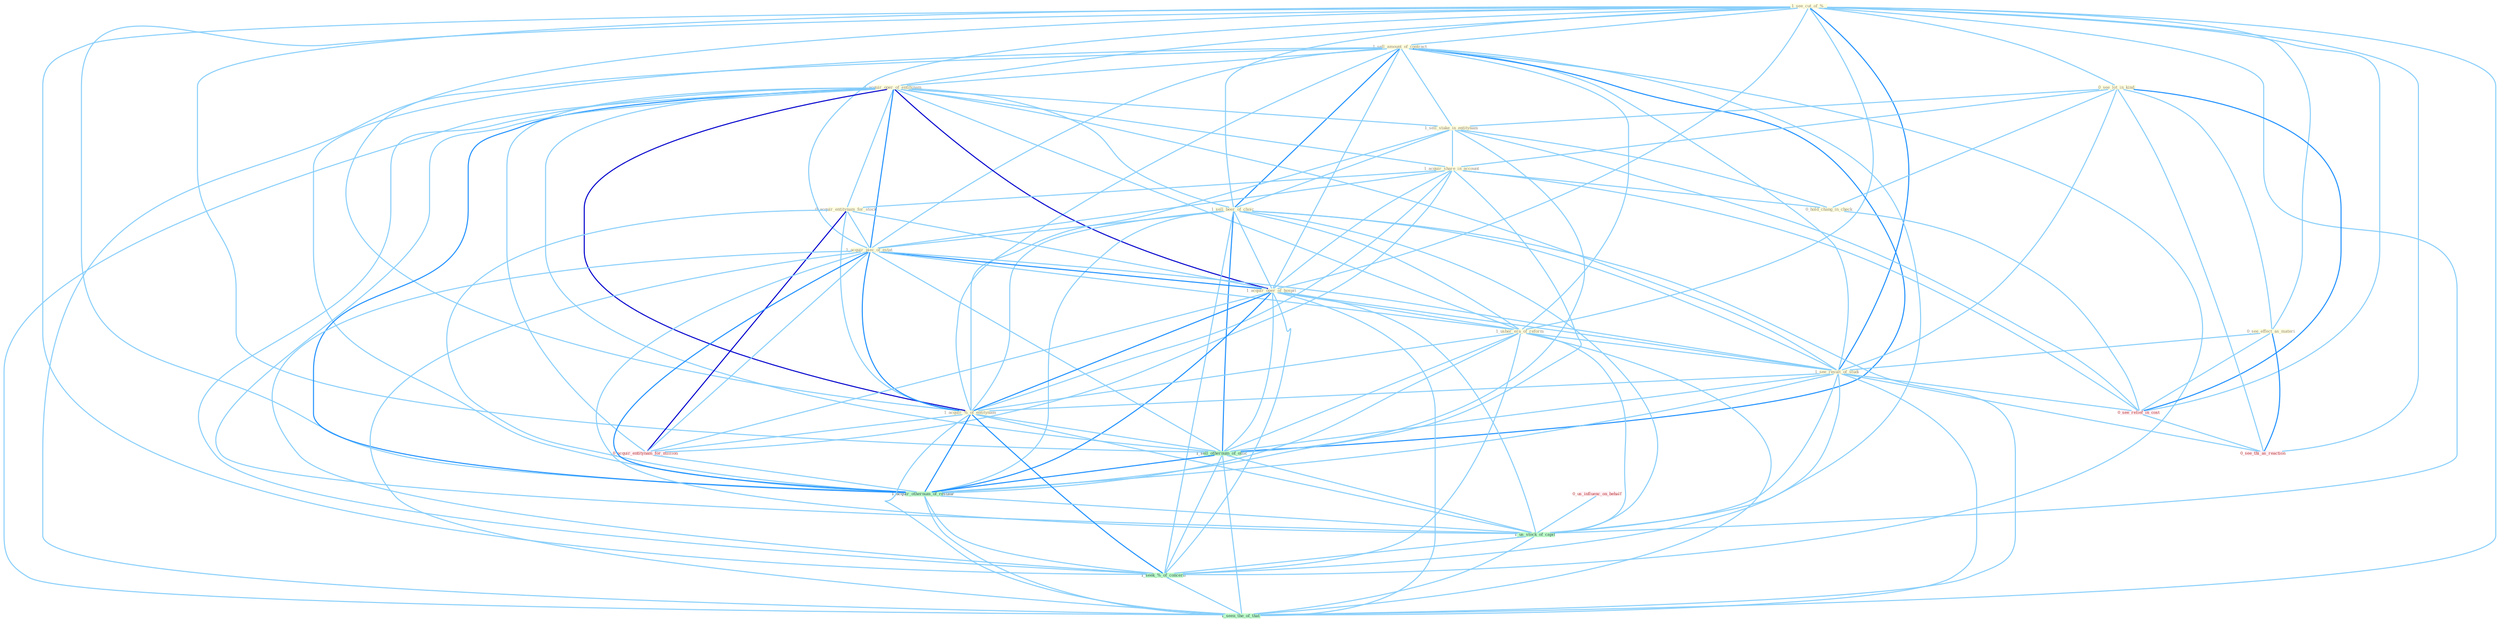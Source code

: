 Graph G{ 
    node
    [shape=polygon,style=filled,width=.5,height=.06,color="#BDFCC9",fixedsize=true,fontsize=4,
    fontcolor="#2f4f4f"];
    {node
    [color="#ffffe0", fontcolor="#8b7d6b"] "1_see_cut_of_% " "1_sell_amount_of_contract " "0_see_lot_in_kind " "1_acquir_oper_of_entitynam " "1_sell_stake_in_entitynam " "1_sell_beer_of_choic " "1_acquir_share_in_account " "0_acquir_entitynam_for_stock " "0_see_effect_as_materi " "0_hold_chang_in_check " "1_acquir_piec_of_estat " "1_acquir_oper_of_hospit " "1_usher_era_of_reform " "1_see_result_of_studi " "1_acquir_%_of_entitynam "}
{node [color="#fff0f5", fontcolor="#b22222"] "0_acquir_entitynam_for_million " "0_us_influenc_on_behalf " "0_see_relief_in_cost " "0_see_thi_as_reaction "}
edge [color="#B0E2FF"];

	"1_see_cut_of_% " -- "1_sell_amount_of_contract " [w="1", color="#87cefa" ];
	"1_see_cut_of_% " -- "0_see_lot_in_kind " [w="1", color="#87cefa" ];
	"1_see_cut_of_% " -- "1_acquir_oper_of_entitynam " [w="1", color="#87cefa" ];
	"1_see_cut_of_% " -- "1_sell_beer_of_choic " [w="1", color="#87cefa" ];
	"1_see_cut_of_% " -- "0_see_effect_as_materi " [w="1", color="#87cefa" ];
	"1_see_cut_of_% " -- "1_acquir_piec_of_estat " [w="1", color="#87cefa" ];
	"1_see_cut_of_% " -- "1_acquir_oper_of_hospit " [w="1", color="#87cefa" ];
	"1_see_cut_of_% " -- "1_usher_era_of_reform " [w="1", color="#87cefa" ];
	"1_see_cut_of_% " -- "1_see_result_of_studi " [w="2", color="#1e90ff" , len=0.8];
	"1_see_cut_of_% " -- "1_acquir_%_of_entitynam " [w="1", color="#87cefa" ];
	"1_see_cut_of_% " -- "1_sell_othernum_of_offic " [w="1", color="#87cefa" ];
	"1_see_cut_of_% " -- "0_see_relief_in_cost " [w="1", color="#87cefa" ];
	"1_see_cut_of_% " -- "0_see_thi_as_reaction " [w="1", color="#87cefa" ];
	"1_see_cut_of_% " -- "1_acquir_othernum_of_restaur " [w="1", color="#87cefa" ];
	"1_see_cut_of_% " -- "1_us_stock_of_capit " [w="1", color="#87cefa" ];
	"1_see_cut_of_% " -- "1_seek_%_of_concern " [w="1", color="#87cefa" ];
	"1_see_cut_of_% " -- "1_seen_the_of_that " [w="1", color="#87cefa" ];
	"1_sell_amount_of_contract " -- "1_acquir_oper_of_entitynam " [w="1", color="#87cefa" ];
	"1_sell_amount_of_contract " -- "1_sell_stake_in_entitynam " [w="1", color="#87cefa" ];
	"1_sell_amount_of_contract " -- "1_sell_beer_of_choic " [w="2", color="#1e90ff" , len=0.8];
	"1_sell_amount_of_contract " -- "1_acquir_piec_of_estat " [w="1", color="#87cefa" ];
	"1_sell_amount_of_contract " -- "1_acquir_oper_of_hospit " [w="1", color="#87cefa" ];
	"1_sell_amount_of_contract " -- "1_usher_era_of_reform " [w="1", color="#87cefa" ];
	"1_sell_amount_of_contract " -- "1_see_result_of_studi " [w="1", color="#87cefa" ];
	"1_sell_amount_of_contract " -- "1_acquir_%_of_entitynam " [w="1", color="#87cefa" ];
	"1_sell_amount_of_contract " -- "1_sell_othernum_of_offic " [w="2", color="#1e90ff" , len=0.8];
	"1_sell_amount_of_contract " -- "1_acquir_othernum_of_restaur " [w="1", color="#87cefa" ];
	"1_sell_amount_of_contract " -- "1_us_stock_of_capit " [w="1", color="#87cefa" ];
	"1_sell_amount_of_contract " -- "1_seek_%_of_concern " [w="1", color="#87cefa" ];
	"1_sell_amount_of_contract " -- "1_seen_the_of_that " [w="1", color="#87cefa" ];
	"0_see_lot_in_kind " -- "1_sell_stake_in_entitynam " [w="1", color="#87cefa" ];
	"0_see_lot_in_kind " -- "1_acquir_share_in_account " [w="1", color="#87cefa" ];
	"0_see_lot_in_kind " -- "0_see_effect_as_materi " [w="1", color="#87cefa" ];
	"0_see_lot_in_kind " -- "0_hold_chang_in_check " [w="1", color="#87cefa" ];
	"0_see_lot_in_kind " -- "1_see_result_of_studi " [w="1", color="#87cefa" ];
	"0_see_lot_in_kind " -- "0_see_relief_in_cost " [w="2", color="#1e90ff" , len=0.8];
	"0_see_lot_in_kind " -- "0_see_thi_as_reaction " [w="1", color="#87cefa" ];
	"1_acquir_oper_of_entitynam " -- "1_sell_stake_in_entitynam " [w="1", color="#87cefa" ];
	"1_acquir_oper_of_entitynam " -- "1_sell_beer_of_choic " [w="1", color="#87cefa" ];
	"1_acquir_oper_of_entitynam " -- "1_acquir_share_in_account " [w="1", color="#87cefa" ];
	"1_acquir_oper_of_entitynam " -- "0_acquir_entitynam_for_stock " [w="1", color="#87cefa" ];
	"1_acquir_oper_of_entitynam " -- "1_acquir_piec_of_estat " [w="2", color="#1e90ff" , len=0.8];
	"1_acquir_oper_of_entitynam " -- "1_acquir_oper_of_hospit " [w="3", color="#0000cd" , len=0.6];
	"1_acquir_oper_of_entitynam " -- "1_usher_era_of_reform " [w="1", color="#87cefa" ];
	"1_acquir_oper_of_entitynam " -- "1_see_result_of_studi " [w="1", color="#87cefa" ];
	"1_acquir_oper_of_entitynam " -- "1_acquir_%_of_entitynam " [w="3", color="#0000cd" , len=0.6];
	"1_acquir_oper_of_entitynam " -- "0_acquir_entitynam_for_million " [w="1", color="#87cefa" ];
	"1_acquir_oper_of_entitynam " -- "1_sell_othernum_of_offic " [w="1", color="#87cefa" ];
	"1_acquir_oper_of_entitynam " -- "1_acquir_othernum_of_restaur " [w="2", color="#1e90ff" , len=0.8];
	"1_acquir_oper_of_entitynam " -- "1_us_stock_of_capit " [w="1", color="#87cefa" ];
	"1_acquir_oper_of_entitynam " -- "1_seek_%_of_concern " [w="1", color="#87cefa" ];
	"1_acquir_oper_of_entitynam " -- "1_seen_the_of_that " [w="1", color="#87cefa" ];
	"1_sell_stake_in_entitynam " -- "1_sell_beer_of_choic " [w="1", color="#87cefa" ];
	"1_sell_stake_in_entitynam " -- "1_acquir_share_in_account " [w="1", color="#87cefa" ];
	"1_sell_stake_in_entitynam " -- "0_hold_chang_in_check " [w="1", color="#87cefa" ];
	"1_sell_stake_in_entitynam " -- "1_acquir_%_of_entitynam " [w="1", color="#87cefa" ];
	"1_sell_stake_in_entitynam " -- "1_sell_othernum_of_offic " [w="1", color="#87cefa" ];
	"1_sell_stake_in_entitynam " -- "0_see_relief_in_cost " [w="1", color="#87cefa" ];
	"1_sell_beer_of_choic " -- "1_acquir_piec_of_estat " [w="1", color="#87cefa" ];
	"1_sell_beer_of_choic " -- "1_acquir_oper_of_hospit " [w="1", color="#87cefa" ];
	"1_sell_beer_of_choic " -- "1_usher_era_of_reform " [w="1", color="#87cefa" ];
	"1_sell_beer_of_choic " -- "1_see_result_of_studi " [w="1", color="#87cefa" ];
	"1_sell_beer_of_choic " -- "1_acquir_%_of_entitynam " [w="1", color="#87cefa" ];
	"1_sell_beer_of_choic " -- "1_sell_othernum_of_offic " [w="2", color="#1e90ff" , len=0.8];
	"1_sell_beer_of_choic " -- "1_acquir_othernum_of_restaur " [w="1", color="#87cefa" ];
	"1_sell_beer_of_choic " -- "1_us_stock_of_capit " [w="1", color="#87cefa" ];
	"1_sell_beer_of_choic " -- "1_seek_%_of_concern " [w="1", color="#87cefa" ];
	"1_sell_beer_of_choic " -- "1_seen_the_of_that " [w="1", color="#87cefa" ];
	"1_acquir_share_in_account " -- "0_acquir_entitynam_for_stock " [w="1", color="#87cefa" ];
	"1_acquir_share_in_account " -- "0_hold_chang_in_check " [w="1", color="#87cefa" ];
	"1_acquir_share_in_account " -- "1_acquir_piec_of_estat " [w="1", color="#87cefa" ];
	"1_acquir_share_in_account " -- "1_acquir_oper_of_hospit " [w="1", color="#87cefa" ];
	"1_acquir_share_in_account " -- "1_acquir_%_of_entitynam " [w="1", color="#87cefa" ];
	"1_acquir_share_in_account " -- "0_acquir_entitynam_for_million " [w="1", color="#87cefa" ];
	"1_acquir_share_in_account " -- "0_see_relief_in_cost " [w="1", color="#87cefa" ];
	"1_acquir_share_in_account " -- "1_acquir_othernum_of_restaur " [w="1", color="#87cefa" ];
	"0_acquir_entitynam_for_stock " -- "1_acquir_piec_of_estat " [w="1", color="#87cefa" ];
	"0_acquir_entitynam_for_stock " -- "1_acquir_oper_of_hospit " [w="1", color="#87cefa" ];
	"0_acquir_entitynam_for_stock " -- "1_acquir_%_of_entitynam " [w="1", color="#87cefa" ];
	"0_acquir_entitynam_for_stock " -- "0_acquir_entitynam_for_million " [w="3", color="#0000cd" , len=0.6];
	"0_acquir_entitynam_for_stock " -- "1_acquir_othernum_of_restaur " [w="1", color="#87cefa" ];
	"0_see_effect_as_materi " -- "1_see_result_of_studi " [w="1", color="#87cefa" ];
	"0_see_effect_as_materi " -- "0_see_relief_in_cost " [w="1", color="#87cefa" ];
	"0_see_effect_as_materi " -- "0_see_thi_as_reaction " [w="2", color="#1e90ff" , len=0.8];
	"0_hold_chang_in_check " -- "0_see_relief_in_cost " [w="1", color="#87cefa" ];
	"1_acquir_piec_of_estat " -- "1_acquir_oper_of_hospit " [w="2", color="#1e90ff" , len=0.8];
	"1_acquir_piec_of_estat " -- "1_usher_era_of_reform " [w="1", color="#87cefa" ];
	"1_acquir_piec_of_estat " -- "1_see_result_of_studi " [w="1", color="#87cefa" ];
	"1_acquir_piec_of_estat " -- "1_acquir_%_of_entitynam " [w="2", color="#1e90ff" , len=0.8];
	"1_acquir_piec_of_estat " -- "0_acquir_entitynam_for_million " [w="1", color="#87cefa" ];
	"1_acquir_piec_of_estat " -- "1_sell_othernum_of_offic " [w="1", color="#87cefa" ];
	"1_acquir_piec_of_estat " -- "1_acquir_othernum_of_restaur " [w="2", color="#1e90ff" , len=0.8];
	"1_acquir_piec_of_estat " -- "1_us_stock_of_capit " [w="1", color="#87cefa" ];
	"1_acquir_piec_of_estat " -- "1_seek_%_of_concern " [w="1", color="#87cefa" ];
	"1_acquir_piec_of_estat " -- "1_seen_the_of_that " [w="1", color="#87cefa" ];
	"1_acquir_oper_of_hospit " -- "1_usher_era_of_reform " [w="1", color="#87cefa" ];
	"1_acquir_oper_of_hospit " -- "1_see_result_of_studi " [w="1", color="#87cefa" ];
	"1_acquir_oper_of_hospit " -- "1_acquir_%_of_entitynam " [w="2", color="#1e90ff" , len=0.8];
	"1_acquir_oper_of_hospit " -- "0_acquir_entitynam_for_million " [w="1", color="#87cefa" ];
	"1_acquir_oper_of_hospit " -- "1_sell_othernum_of_offic " [w="1", color="#87cefa" ];
	"1_acquir_oper_of_hospit " -- "1_acquir_othernum_of_restaur " [w="2", color="#1e90ff" , len=0.8];
	"1_acquir_oper_of_hospit " -- "1_us_stock_of_capit " [w="1", color="#87cefa" ];
	"1_acquir_oper_of_hospit " -- "1_seek_%_of_concern " [w="1", color="#87cefa" ];
	"1_acquir_oper_of_hospit " -- "1_seen_the_of_that " [w="1", color="#87cefa" ];
	"1_usher_era_of_reform " -- "1_see_result_of_studi " [w="1", color="#87cefa" ];
	"1_usher_era_of_reform " -- "1_acquir_%_of_entitynam " [w="1", color="#87cefa" ];
	"1_usher_era_of_reform " -- "1_sell_othernum_of_offic " [w="1", color="#87cefa" ];
	"1_usher_era_of_reform " -- "1_acquir_othernum_of_restaur " [w="1", color="#87cefa" ];
	"1_usher_era_of_reform " -- "1_us_stock_of_capit " [w="1", color="#87cefa" ];
	"1_usher_era_of_reform " -- "1_seek_%_of_concern " [w="1", color="#87cefa" ];
	"1_usher_era_of_reform " -- "1_seen_the_of_that " [w="1", color="#87cefa" ];
	"1_see_result_of_studi " -- "1_acquir_%_of_entitynam " [w="1", color="#87cefa" ];
	"1_see_result_of_studi " -- "1_sell_othernum_of_offic " [w="1", color="#87cefa" ];
	"1_see_result_of_studi " -- "0_see_relief_in_cost " [w="1", color="#87cefa" ];
	"1_see_result_of_studi " -- "0_see_thi_as_reaction " [w="1", color="#87cefa" ];
	"1_see_result_of_studi " -- "1_acquir_othernum_of_restaur " [w="1", color="#87cefa" ];
	"1_see_result_of_studi " -- "1_us_stock_of_capit " [w="1", color="#87cefa" ];
	"1_see_result_of_studi " -- "1_seek_%_of_concern " [w="1", color="#87cefa" ];
	"1_see_result_of_studi " -- "1_seen_the_of_that " [w="1", color="#87cefa" ];
	"1_acquir_%_of_entitynam " -- "0_acquir_entitynam_for_million " [w="1", color="#87cefa" ];
	"1_acquir_%_of_entitynam " -- "1_sell_othernum_of_offic " [w="1", color="#87cefa" ];
	"1_acquir_%_of_entitynam " -- "1_acquir_othernum_of_restaur " [w="2", color="#1e90ff" , len=0.8];
	"1_acquir_%_of_entitynam " -- "1_us_stock_of_capit " [w="1", color="#87cefa" ];
	"1_acquir_%_of_entitynam " -- "1_seek_%_of_concern " [w="2", color="#1e90ff" , len=0.8];
	"1_acquir_%_of_entitynam " -- "1_seen_the_of_that " [w="1", color="#87cefa" ];
	"0_acquir_entitynam_for_million " -- "1_acquir_othernum_of_restaur " [w="1", color="#87cefa" ];
	"1_sell_othernum_of_offic " -- "1_acquir_othernum_of_restaur " [w="2", color="#1e90ff" , len=0.8];
	"1_sell_othernum_of_offic " -- "1_us_stock_of_capit " [w="1", color="#87cefa" ];
	"1_sell_othernum_of_offic " -- "1_seek_%_of_concern " [w="1", color="#87cefa" ];
	"1_sell_othernum_of_offic " -- "1_seen_the_of_that " [w="1", color="#87cefa" ];
	"0_us_influenc_on_behalf " -- "1_us_stock_of_capit " [w="1", color="#87cefa" ];
	"0_see_relief_in_cost " -- "0_see_thi_as_reaction " [w="1", color="#87cefa" ];
	"1_acquir_othernum_of_restaur " -- "1_us_stock_of_capit " [w="1", color="#87cefa" ];
	"1_acquir_othernum_of_restaur " -- "1_seek_%_of_concern " [w="1", color="#87cefa" ];
	"1_acquir_othernum_of_restaur " -- "1_seen_the_of_that " [w="1", color="#87cefa" ];
	"1_us_stock_of_capit " -- "1_seek_%_of_concern " [w="1", color="#87cefa" ];
	"1_us_stock_of_capit " -- "1_seen_the_of_that " [w="1", color="#87cefa" ];
	"1_seek_%_of_concern " -- "1_seen_the_of_that " [w="1", color="#87cefa" ];
}
